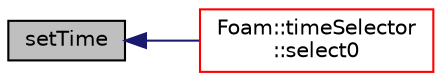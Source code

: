 digraph "setTime"
{
  bgcolor="transparent";
  edge [fontname="Helvetica",fontsize="10",labelfontname="Helvetica",labelfontsize="10"];
  node [fontname="Helvetica",fontsize="10",shape=record];
  rankdir="LR";
  Node1 [label="setTime",height=0.2,width=0.4,color="black", fillcolor="grey75", style="filled", fontcolor="black"];
  Node1 -> Node2 [dir="back",color="midnightblue",fontsize="10",style="solid",fontname="Helvetica"];
  Node2 [label="Foam::timeSelector\l::select0",height=0.2,width=0.4,color="red",URL="$a02602.html#a8438f603c31fb433e6a1bc4f9137af62",tooltip="Return the set of times selected based on the argList options. "];
}
